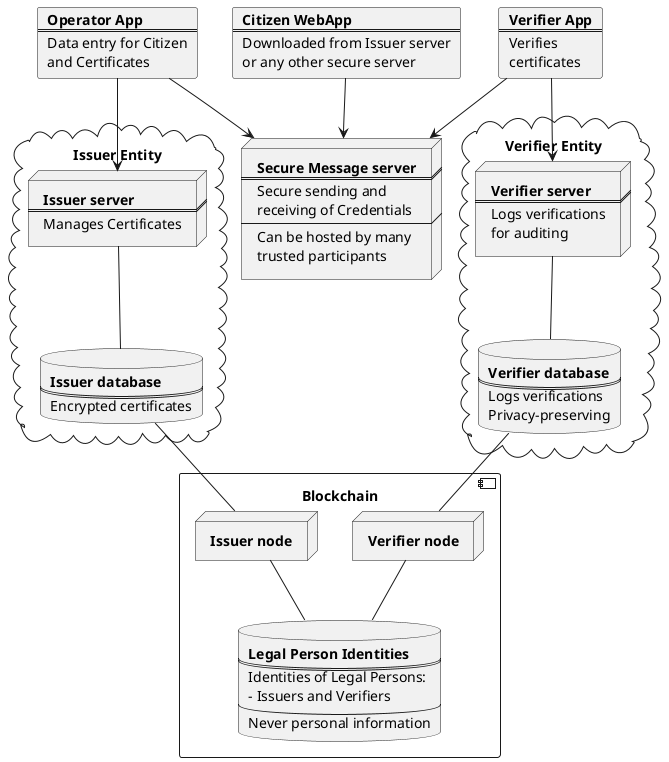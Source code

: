 @startuml SafeIsland_Components

card OperatorApp [
  <b>Operator App
  ====
  Data entry for Citizen
  and Certificates
]

card CitizenApp [
  <b>Citizen WebApp
  ====
  Downloaded from Issuer server
  or any other secure server
]

card VerifierApp [
  <b>Verifier App
  ====
  Verifies
  certificates
]

cloud "Issuer Entity" {

  node IssuerServer [
    <b>Issuer server
    ====
    Manages Certificates
  ]

  database IssuerDatabase [
    <b>Issuer database
    ====
    Encrypted certificates
  ]

}

  node SecureMessageServer [
    <b>Secure Message server
    ====
    Secure sending and
    receiving of Credentials
    ---
    Can be hosted by many
    trusted participants
  ]


cloud "Verifier Entity" {

  node VerifierServer [
    <b>Verifier server
    ====
    Logs verifications
    for auditing
  ]

  database VerifierDatabase [
    <b>Verifier database
    ====
    Logs verifications
    Privacy-preserving
  ]


}

component Blockchain {

  database Identities [
    <b>Legal Person Identities
    ====
    Identities of Legal Persons:
    - Issuers and Verifiers
    ----
    Never personal information
  ]

  node VerifierNode [
    <b>Verifier node
  ]

  node IssuerNode [
    <b>Issuer node
  ]

}

OperatorApp --> IssuerServer
IssuerServer -- IssuerDatabase
OperatorApp --> SecureMessageServer
CitizenApp --> SecureMessageServer
VerifierApp --> SecureMessageServer

VerifierApp --> VerifierServer
VerifierServer -- VerifierDatabase

IssuerDatabase -- IssuerNode
VerifierDatabase -- VerifierNode

IssuerNode -- Identities
VerifierNode -- Identities

@enduml

